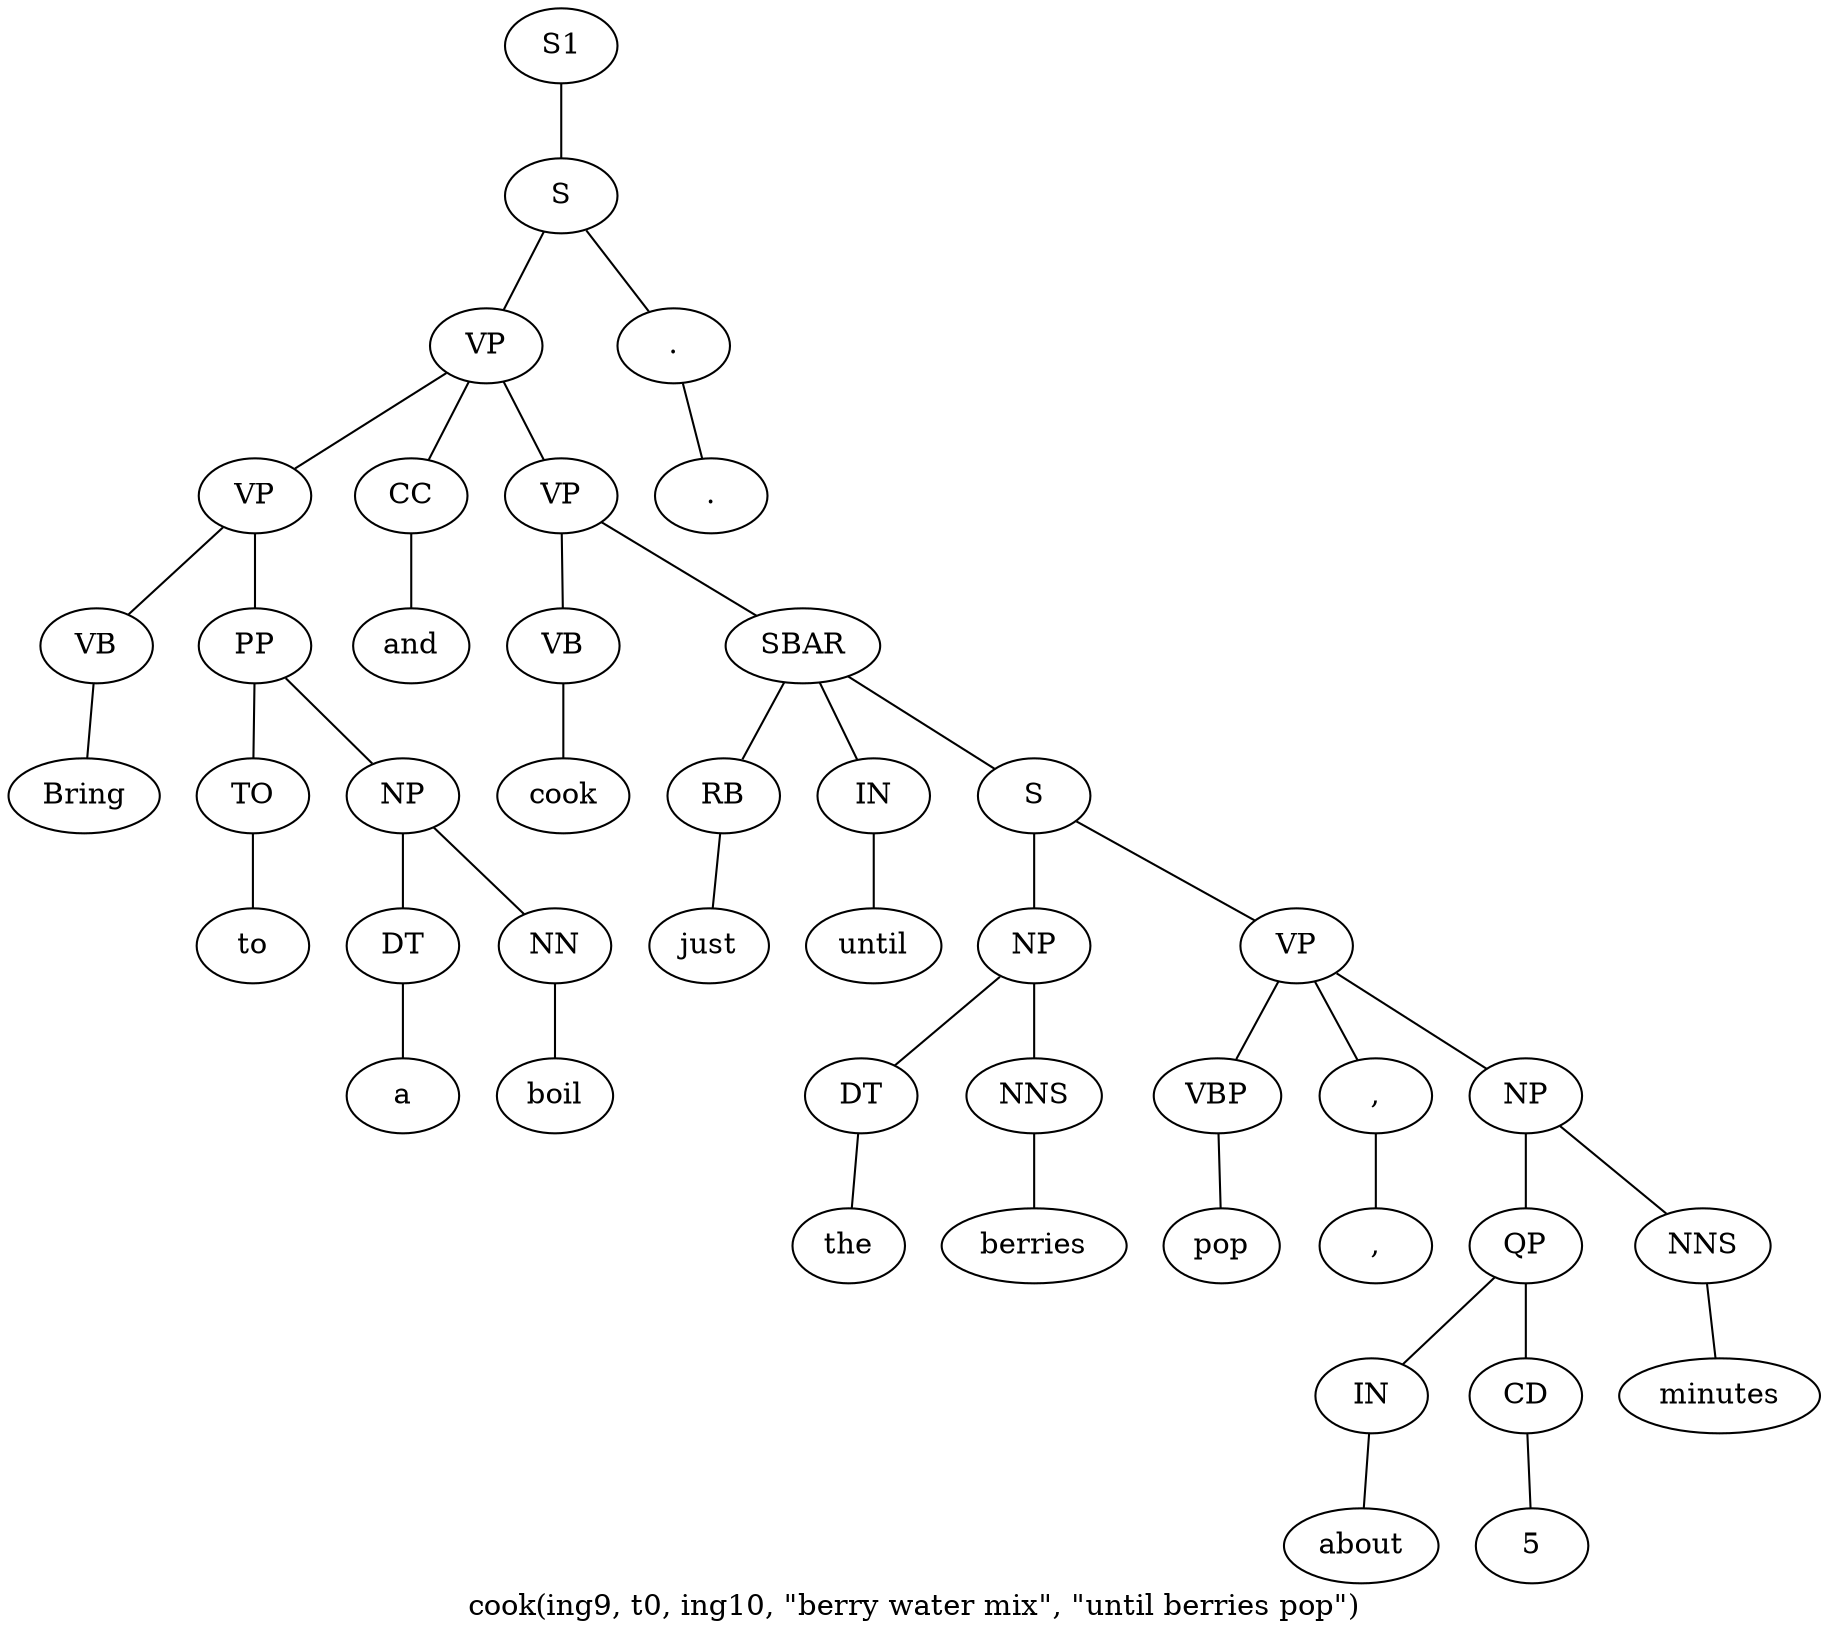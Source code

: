 graph SyntaxGraph {
	label = "cook(ing9, t0, ing10, \"berry water mix\", \"until berries pop\")";
	Node0 [label="S1"];
	Node1 [label="S"];
	Node2 [label="VP"];
	Node3 [label="VP"];
	Node4 [label="VB"];
	Node5 [label="Bring"];
	Node6 [label="PP"];
	Node7 [label="TO"];
	Node8 [label="to"];
	Node9 [label="NP"];
	Node10 [label="DT"];
	Node11 [label="a"];
	Node12 [label="NN"];
	Node13 [label="boil"];
	Node14 [label="CC"];
	Node15 [label="and"];
	Node16 [label="VP"];
	Node17 [label="VB"];
	Node18 [label="cook"];
	Node19 [label="SBAR"];
	Node20 [label="RB"];
	Node21 [label="just"];
	Node22 [label="IN"];
	Node23 [label="until"];
	Node24 [label="S"];
	Node25 [label="NP"];
	Node26 [label="DT"];
	Node27 [label="the"];
	Node28 [label="NNS"];
	Node29 [label="berries"];
	Node30 [label="VP"];
	Node31 [label="VBP"];
	Node32 [label="pop"];
	Node33 [label=","];
	Node34 [label=","];
	Node35 [label="NP"];
	Node36 [label="QP"];
	Node37 [label="IN"];
	Node38 [label="about"];
	Node39 [label="CD"];
	Node40 [label="5"];
	Node41 [label="NNS"];
	Node42 [label="minutes"];
	Node43 [label="."];
	Node44 [label="."];

	Node0 -- Node1;
	Node1 -- Node2;
	Node1 -- Node43;
	Node2 -- Node3;
	Node2 -- Node14;
	Node2 -- Node16;
	Node3 -- Node4;
	Node3 -- Node6;
	Node4 -- Node5;
	Node6 -- Node7;
	Node6 -- Node9;
	Node7 -- Node8;
	Node9 -- Node10;
	Node9 -- Node12;
	Node10 -- Node11;
	Node12 -- Node13;
	Node14 -- Node15;
	Node16 -- Node17;
	Node16 -- Node19;
	Node17 -- Node18;
	Node19 -- Node20;
	Node19 -- Node22;
	Node19 -- Node24;
	Node20 -- Node21;
	Node22 -- Node23;
	Node24 -- Node25;
	Node24 -- Node30;
	Node25 -- Node26;
	Node25 -- Node28;
	Node26 -- Node27;
	Node28 -- Node29;
	Node30 -- Node31;
	Node30 -- Node33;
	Node30 -- Node35;
	Node31 -- Node32;
	Node33 -- Node34;
	Node35 -- Node36;
	Node35 -- Node41;
	Node36 -- Node37;
	Node36 -- Node39;
	Node37 -- Node38;
	Node39 -- Node40;
	Node41 -- Node42;
	Node43 -- Node44;
}